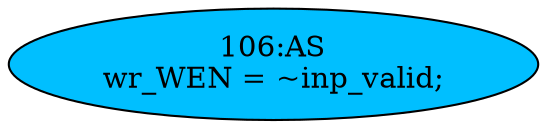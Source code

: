 strict digraph "" {
	node [label="\N"];
	"106:AS"	 [ast="<pyverilog.vparser.ast.Assign object at 0x7f052ae97990>",
		def_var="['wr_WEN']",
		fillcolor=deepskyblue,
		label="106:AS
wr_WEN = ~inp_valid;",
		statements="[]",
		style=filled,
		typ=Assign,
		use_var="['inp_valid']"];
}
